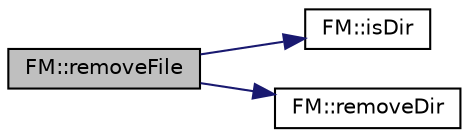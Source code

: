 digraph "FM::removeFile"
{
 // INTERACTIVE_SVG=YES
 // LATEX_PDF_SIZE
  edge [fontname="Helvetica",fontsize="10",labelfontname="Helvetica",labelfontsize="10"];
  node [fontname="Helvetica",fontsize="10",shape=record];
  rankdir="LR";
  Node472 [label="FM::removeFile",height=0.2,width=0.4,color="black", fillcolor="grey75", style="filled", fontcolor="black",tooltip=" "];
  Node472 -> Node473 [color="midnightblue",fontsize="10",style="solid",fontname="Helvetica"];
  Node473 [label="FM::isDir",height=0.2,width=0.4,color="black", fillcolor="white", style="filled",URL="$class_f_m.html#a8d97fbe1844512d305cf49631e242502",tooltip=" "];
  Node472 -> Node474 [color="midnightblue",fontsize="10",style="solid",fontname="Helvetica"];
  Node474 [label="FM::removeDir",height=0.2,width=0.4,color="black", fillcolor="white", style="filled",URL="$class_f_m.html#a07e01b6ea120127faa863b9cb98c44e7",tooltip=" "];
}

